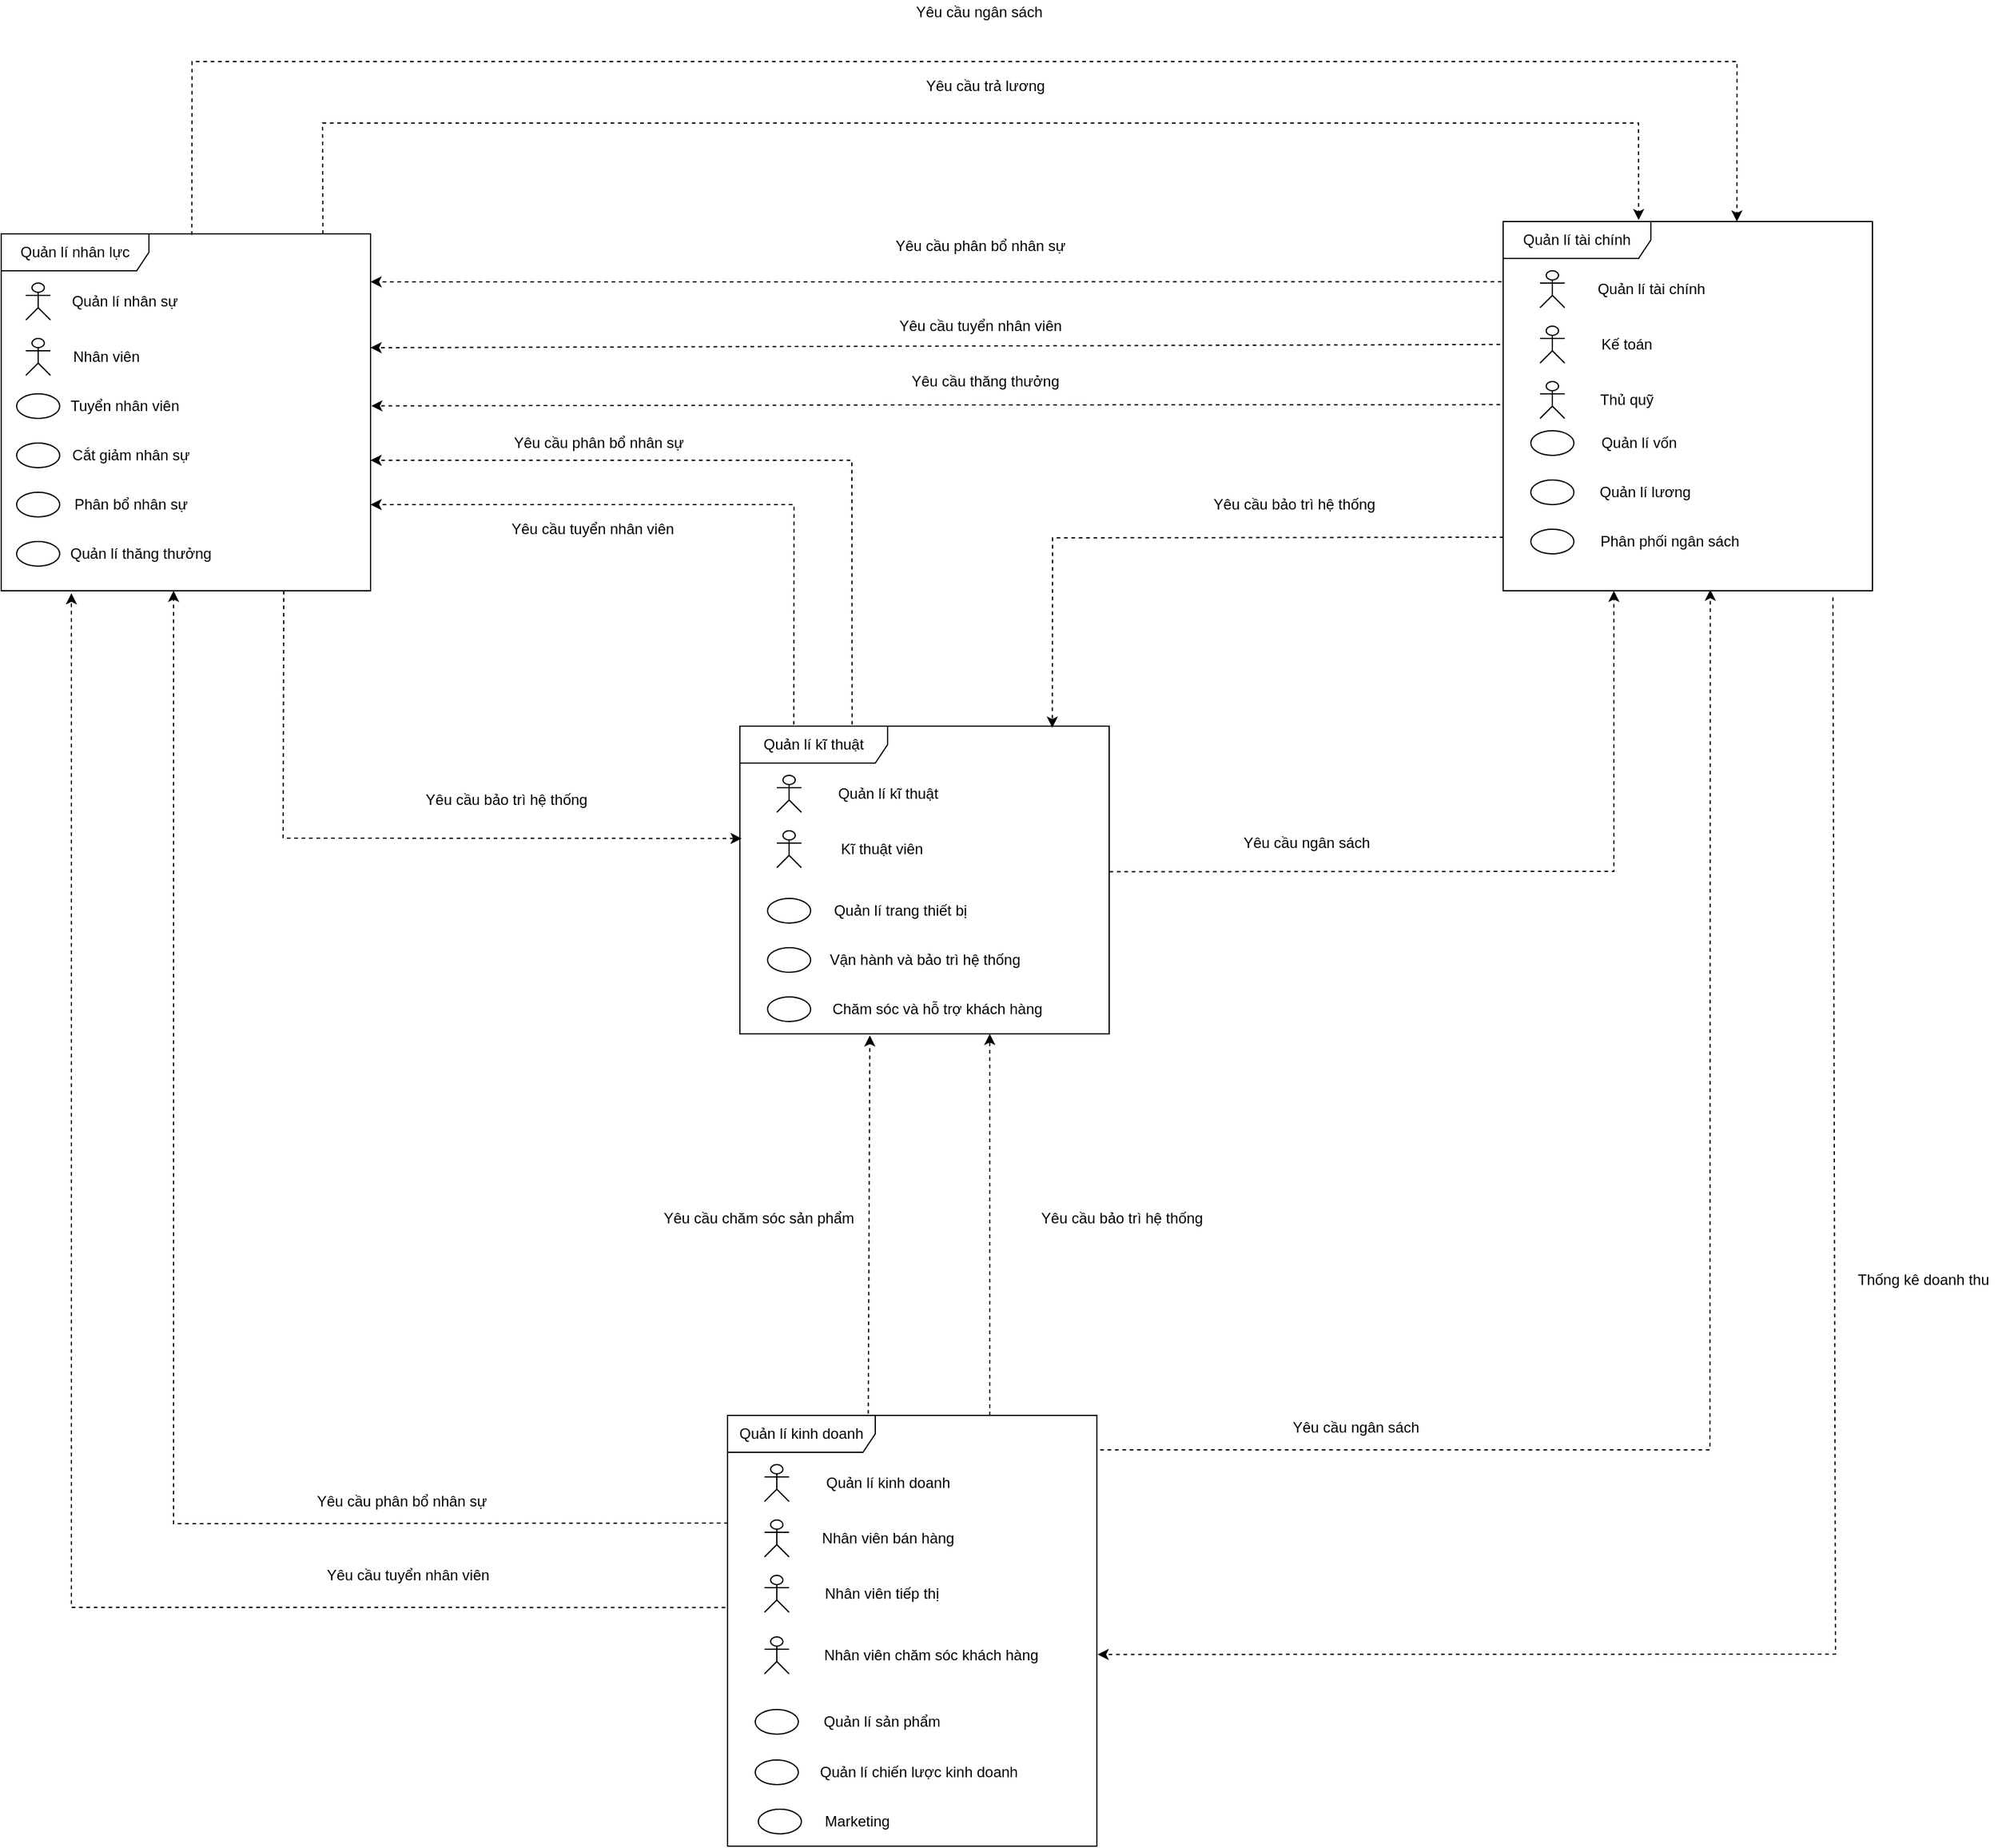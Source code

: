 <mxfile version="16.0.0" type="device" pages="2"><diagram id="Aiqp42n3-vwArL701H35" name="Page-1"><mxGraphModel dx="1865" dy="1725" grid="1" gridSize="10" guides="1" tooltips="1" connect="1" arrows="1" fold="1" page="1" pageScale="1" pageWidth="827" pageHeight="1169" math="0" shadow="0"><root><mxCell id="0"/><mxCell id="1" parent="0"/><mxCell id="BWvEr_iDhGtHw-XIhJjk-197" value="Quản lí nhân lực" style="shape=umlFrame;whiteSpace=wrap;html=1;width=120;height=30;" parent="1" vertex="1"><mxGeometry x="-320" y="170" width="300" height="290" as="geometry"/></mxCell><mxCell id="BWvEr_iDhGtHw-XIhJjk-198" value="" style="shape=umlActor;verticalLabelPosition=bottom;verticalAlign=top;html=1;" parent="1" vertex="1"><mxGeometry x="-300" y="210" width="20" height="30" as="geometry"/></mxCell><mxCell id="BWvEr_iDhGtHw-XIhJjk-199" value="Quản lí nhân sự" style="text;html=1;align=center;verticalAlign=middle;resizable=0;points=[];autosize=1;strokeColor=none;fillColor=none;" parent="1" vertex="1"><mxGeometry x="-270" y="215" width="100" height="20" as="geometry"/></mxCell><mxCell id="BWvEr_iDhGtHw-XIhJjk-200" value="" style="shape=umlActor;verticalLabelPosition=bottom;verticalAlign=top;html=1;" parent="1" vertex="1"><mxGeometry x="-300" y="255" width="20" height="30" as="geometry"/></mxCell><mxCell id="BWvEr_iDhGtHw-XIhJjk-201" value="&lt;div&gt;Nhân viên&lt;/div&gt;" style="text;html=1;align=center;verticalAlign=middle;resizable=0;points=[];autosize=1;strokeColor=none;fillColor=none;" parent="1" vertex="1"><mxGeometry x="-270" y="260" width="70" height="20" as="geometry"/></mxCell><mxCell id="BWvEr_iDhGtHw-XIhJjk-202" value="" style="ellipse;whiteSpace=wrap;html=1;" parent="1" vertex="1"><mxGeometry x="-307.5" y="300" width="35" height="20" as="geometry"/></mxCell><mxCell id="BWvEr_iDhGtHw-XIhJjk-203" value="Tuyển nhân viên" style="text;html=1;align=center;verticalAlign=middle;resizable=0;points=[];autosize=1;strokeColor=none;fillColor=none;" parent="1" vertex="1"><mxGeometry x="-270" y="300" width="100" height="20" as="geometry"/></mxCell><mxCell id="BWvEr_iDhGtHw-XIhJjk-204" value="" style="ellipse;whiteSpace=wrap;html=1;" parent="1" vertex="1"><mxGeometry x="-307.5" y="340" width="35" height="20" as="geometry"/></mxCell><mxCell id="BWvEr_iDhGtHw-XIhJjk-205" value="Cắt giảm nhân sự" style="text;html=1;align=center;verticalAlign=middle;resizable=0;points=[];autosize=1;strokeColor=none;fillColor=none;" parent="1" vertex="1"><mxGeometry x="-270" y="340" width="110" height="20" as="geometry"/></mxCell><mxCell id="BWvEr_iDhGtHw-XIhJjk-206" value="" style="ellipse;whiteSpace=wrap;html=1;" parent="1" vertex="1"><mxGeometry x="-307.5" y="380" width="35" height="20" as="geometry"/></mxCell><mxCell id="BWvEr_iDhGtHw-XIhJjk-207" value="Phân bổ nhân sự" style="text;html=1;align=center;verticalAlign=middle;resizable=0;points=[];autosize=1;strokeColor=none;fillColor=none;" parent="1" vertex="1"><mxGeometry x="-270" y="380" width="110" height="20" as="geometry"/></mxCell><mxCell id="BWvEr_iDhGtHw-XIhJjk-234" value="Quản lí tài chính" style="shape=umlFrame;whiteSpace=wrap;html=1;width=120;height=30;" parent="1" vertex="1"><mxGeometry x="900" y="160" width="300" height="300" as="geometry"/></mxCell><mxCell id="BWvEr_iDhGtHw-XIhJjk-235" value="" style="shape=umlActor;verticalLabelPosition=bottom;verticalAlign=top;html=1;" parent="1" vertex="1"><mxGeometry x="930" y="200" width="20" height="30" as="geometry"/></mxCell><mxCell id="BWvEr_iDhGtHw-XIhJjk-236" value="Quản lí tài chính" style="text;html=1;align=center;verticalAlign=middle;resizable=0;points=[];autosize=1;strokeColor=none;fillColor=none;" parent="1" vertex="1"><mxGeometry x="970" y="205" width="100" height="20" as="geometry"/></mxCell><mxCell id="BWvEr_iDhGtHw-XIhJjk-237" value="" style="shape=umlActor;verticalLabelPosition=bottom;verticalAlign=top;html=1;" parent="1" vertex="1"><mxGeometry x="930" y="245" width="20" height="30" as="geometry"/></mxCell><mxCell id="BWvEr_iDhGtHw-XIhJjk-238" value="Kế toán" style="text;html=1;align=center;verticalAlign=middle;resizable=0;points=[];autosize=1;strokeColor=none;fillColor=none;" parent="1" vertex="1"><mxGeometry x="970" y="250" width="60" height="20" as="geometry"/></mxCell><mxCell id="BWvEr_iDhGtHw-XIhJjk-239" value="" style="ellipse;whiteSpace=wrap;html=1;" parent="1" vertex="1"><mxGeometry x="922.5" y="330" width="35" height="20" as="geometry"/></mxCell><mxCell id="BWvEr_iDhGtHw-XIhJjk-240" value="Quản lí vốn" style="text;html=1;align=center;verticalAlign=middle;resizable=0;points=[];autosize=1;strokeColor=none;fillColor=none;" parent="1" vertex="1"><mxGeometry x="975" y="330" width="70" height="20" as="geometry"/></mxCell><mxCell id="BWvEr_iDhGtHw-XIhJjk-241" value="" style="ellipse;whiteSpace=wrap;html=1;" parent="1" vertex="1"><mxGeometry x="922.5" y="370" width="35" height="20" as="geometry"/></mxCell><mxCell id="BWvEr_iDhGtHw-XIhJjk-242" value="Quản lí lương" style="text;html=1;align=center;verticalAlign=middle;resizable=0;points=[];autosize=1;strokeColor=none;fillColor=none;" parent="1" vertex="1"><mxGeometry x="970" y="370" width="90" height="20" as="geometry"/></mxCell><mxCell id="BWvEr_iDhGtHw-XIhJjk-243" value="" style="shape=umlActor;verticalLabelPosition=bottom;verticalAlign=top;html=1;" parent="1" vertex="1"><mxGeometry x="930" y="290" width="20" height="30" as="geometry"/></mxCell><mxCell id="BWvEr_iDhGtHw-XIhJjk-244" value="Thủ quỹ" style="text;html=1;align=center;verticalAlign=middle;resizable=0;points=[];autosize=1;strokeColor=none;fillColor=none;" parent="1" vertex="1"><mxGeometry x="970" y="295" width="60" height="20" as="geometry"/></mxCell><mxCell id="BWvEr_iDhGtHw-XIhJjk-245" value="" style="ellipse;whiteSpace=wrap;html=1;" parent="1" vertex="1"><mxGeometry x="922.5" y="410" width="35" height="20" as="geometry"/></mxCell><mxCell id="BWvEr_iDhGtHw-XIhJjk-246" value="Phân phối ngân sách" style="text;html=1;align=center;verticalAlign=middle;resizable=0;points=[];autosize=1;strokeColor=none;fillColor=none;" parent="1" vertex="1"><mxGeometry x="970" y="410" width="130" height="20" as="geometry"/></mxCell><mxCell id="BWvEr_iDhGtHw-XIhJjk-269" value="Quản lí kĩ thuật" style="shape=umlFrame;whiteSpace=wrap;html=1;width=120;height=30;" parent="1" vertex="1"><mxGeometry x="280" y="570" width="300" height="250" as="geometry"/></mxCell><mxCell id="BWvEr_iDhGtHw-XIhJjk-270" value="" style="shape=umlActor;verticalLabelPosition=bottom;verticalAlign=top;html=1;" parent="1" vertex="1"><mxGeometry x="310" y="610" width="20" height="30" as="geometry"/></mxCell><mxCell id="BWvEr_iDhGtHw-XIhJjk-271" value="Quản lí kĩ thuật" style="text;html=1;align=center;verticalAlign=middle;resizable=0;points=[];autosize=1;strokeColor=none;fillColor=none;" parent="1" vertex="1"><mxGeometry x="355" y="615" width="90" height="20" as="geometry"/></mxCell><mxCell id="BWvEr_iDhGtHw-XIhJjk-272" value="" style="shape=umlActor;verticalLabelPosition=bottom;verticalAlign=top;html=1;" parent="1" vertex="1"><mxGeometry x="310" y="655" width="20" height="30" as="geometry"/></mxCell><mxCell id="BWvEr_iDhGtHw-XIhJjk-273" value="Kĩ thuật viên" style="text;html=1;align=center;verticalAlign=middle;resizable=0;points=[];autosize=1;strokeColor=none;fillColor=none;" parent="1" vertex="1"><mxGeometry x="355" y="660" width="80" height="20" as="geometry"/></mxCell><mxCell id="BWvEr_iDhGtHw-XIhJjk-274" value="" style="ellipse;whiteSpace=wrap;html=1;" parent="1" vertex="1"><mxGeometry x="302.5" y="710" width="35" height="20" as="geometry"/></mxCell><mxCell id="BWvEr_iDhGtHw-XIhJjk-275" value="Quản lí trang thiết bị" style="text;html=1;align=center;verticalAlign=middle;resizable=0;points=[];autosize=1;strokeColor=none;fillColor=none;" parent="1" vertex="1"><mxGeometry x="350" y="710" width="120" height="20" as="geometry"/></mxCell><mxCell id="BWvEr_iDhGtHw-XIhJjk-276" value="" style="ellipse;whiteSpace=wrap;html=1;" parent="1" vertex="1"><mxGeometry x="302.5" y="750" width="35" height="20" as="geometry"/></mxCell><mxCell id="BWvEr_iDhGtHw-XIhJjk-277" value="Vận hành và bảo trì hệ thống" style="text;html=1;align=center;verticalAlign=middle;resizable=0;points=[];autosize=1;strokeColor=none;fillColor=none;" parent="1" vertex="1"><mxGeometry x="350" y="750" width="160" height="20" as="geometry"/></mxCell><mxCell id="BWvEr_iDhGtHw-XIhJjk-278" value="" style="ellipse;whiteSpace=wrap;html=1;" parent="1" vertex="1"><mxGeometry x="302.5" y="790" width="35" height="20" as="geometry"/></mxCell><mxCell id="BWvEr_iDhGtHw-XIhJjk-279" value="Chăm sóc và hỗ trợ khách hàng" style="text;html=1;align=center;verticalAlign=middle;resizable=0;points=[];autosize=1;strokeColor=none;fillColor=none;" parent="1" vertex="1"><mxGeometry x="350" y="790" width="180" height="20" as="geometry"/></mxCell><mxCell id="BWvEr_iDhGtHw-XIhJjk-281" value="Quản lí kinh doanh" style="shape=umlFrame;whiteSpace=wrap;html=1;width=120;height=30;" parent="1" vertex="1"><mxGeometry x="270" y="1130" width="300" height="350" as="geometry"/></mxCell><mxCell id="BWvEr_iDhGtHw-XIhJjk-282" value="" style="shape=umlActor;verticalLabelPosition=bottom;verticalAlign=top;html=1;" parent="1" vertex="1"><mxGeometry x="300" y="1170" width="20" height="30" as="geometry"/></mxCell><mxCell id="BWvEr_iDhGtHw-XIhJjk-283" value="Quản lí kinh doanh" style="text;html=1;align=center;verticalAlign=middle;resizable=0;points=[];autosize=1;strokeColor=none;fillColor=none;" parent="1" vertex="1"><mxGeometry x="345" y="1175" width="110" height="20" as="geometry"/></mxCell><mxCell id="BWvEr_iDhGtHw-XIhJjk-284" value="" style="shape=umlActor;verticalLabelPosition=bottom;verticalAlign=top;html=1;" parent="1" vertex="1"><mxGeometry x="300" y="1215" width="20" height="30" as="geometry"/></mxCell><mxCell id="BWvEr_iDhGtHw-XIhJjk-285" value="Nhân viên bán hàng" style="text;html=1;align=center;verticalAlign=middle;resizable=0;points=[];autosize=1;strokeColor=none;fillColor=none;" parent="1" vertex="1"><mxGeometry x="340" y="1220" width="120" height="20" as="geometry"/></mxCell><mxCell id="BWvEr_iDhGtHw-XIhJjk-286" value="" style="ellipse;whiteSpace=wrap;html=1;" parent="1" vertex="1"><mxGeometry x="292.5" y="1369" width="35" height="20" as="geometry"/></mxCell><mxCell id="BWvEr_iDhGtHw-XIhJjk-287" value="Quản lí sản phẩm" style="text;html=1;align=center;verticalAlign=middle;resizable=0;points=[];autosize=1;strokeColor=none;fillColor=none;" parent="1" vertex="1"><mxGeometry x="340" y="1369" width="110" height="20" as="geometry"/></mxCell><mxCell id="BWvEr_iDhGtHw-XIhJjk-288" value="" style="ellipse;whiteSpace=wrap;html=1;" parent="1" vertex="1"><mxGeometry x="292.5" y="1410" width="35" height="20" as="geometry"/></mxCell><mxCell id="BWvEr_iDhGtHw-XIhJjk-289" value="Quản lí chiến lược kinh doanh" style="text;html=1;align=center;verticalAlign=middle;resizable=0;points=[];autosize=1;strokeColor=none;fillColor=none;" parent="1" vertex="1"><mxGeometry x="340" y="1410" width="170" height="20" as="geometry"/></mxCell><mxCell id="BWvEr_iDhGtHw-XIhJjk-290" value="" style="shape=umlActor;verticalLabelPosition=bottom;verticalAlign=top;html=1;" parent="1" vertex="1"><mxGeometry x="300" y="1260" width="20" height="30" as="geometry"/></mxCell><mxCell id="BWvEr_iDhGtHw-XIhJjk-291" value="Nhân viên tiếp thị" style="text;html=1;align=center;verticalAlign=middle;resizable=0;points=[];autosize=1;strokeColor=none;fillColor=none;" parent="1" vertex="1"><mxGeometry x="345" y="1265" width="100" height="20" as="geometry"/></mxCell><mxCell id="BWvEr_iDhGtHw-XIhJjk-292" value="" style="shape=umlActor;verticalLabelPosition=bottom;verticalAlign=top;html=1;" parent="1" vertex="1"><mxGeometry x="300" y="1310" width="20" height="30" as="geometry"/></mxCell><mxCell id="BWvEr_iDhGtHw-XIhJjk-293" value="Nhân viên chăm sóc khách hàng" style="text;html=1;align=center;verticalAlign=middle;resizable=0;points=[];autosize=1;strokeColor=none;fillColor=none;" parent="1" vertex="1"><mxGeometry x="340" y="1315" width="190" height="20" as="geometry"/></mxCell><mxCell id="BWvEr_iDhGtHw-XIhJjk-294" value="" style="ellipse;whiteSpace=wrap;html=1;" parent="1" vertex="1"><mxGeometry x="295" y="1450" width="35" height="20" as="geometry"/></mxCell><mxCell id="BWvEr_iDhGtHw-XIhJjk-295" value="Marketing" style="text;html=1;align=center;verticalAlign=middle;resizable=0;points=[];autosize=1;strokeColor=none;fillColor=none;" parent="1" vertex="1"><mxGeometry x="340" y="1450" width="70" height="20" as="geometry"/></mxCell><mxCell id="BWvEr_iDhGtHw-XIhJjk-296" value="" style="endArrow=classic;html=1;rounded=0;exitX=0.765;exitY=1;exitDx=0;exitDy=0;exitPerimeter=0;entryX=0.005;entryY=0.365;entryDx=0;entryDy=0;entryPerimeter=0;dashed=1;" parent="1" source="BWvEr_iDhGtHw-XIhJjk-197" target="BWvEr_iDhGtHw-XIhJjk-269" edge="1"><mxGeometry width="50" height="50" relative="1" as="geometry"><mxPoint x="80" y="630" as="sourcePoint"/><mxPoint x="130" y="580" as="targetPoint"/><Array as="points"><mxPoint x="-91" y="661"/></Array></mxGeometry></mxCell><mxCell id="BWvEr_iDhGtHw-XIhJjk-297" value="Yêu cầu bảo trì hệ thống" style="text;html=1;align=center;verticalAlign=middle;resizable=0;points=[];autosize=1;strokeColor=none;fillColor=none;rotation=0;" parent="1" vertex="1"><mxGeometry x="20" y="620" width="140" height="20" as="geometry"/></mxCell><mxCell id="BWvEr_iDhGtHw-XIhJjk-298" value="" style="endArrow=classic;html=1;rounded=0;dashed=1;exitX=0.001;exitY=0.855;exitDx=0;exitDy=0;exitPerimeter=0;entryX=0.846;entryY=0.005;entryDx=0;entryDy=0;entryPerimeter=0;" parent="1" source="BWvEr_iDhGtHw-XIhJjk-234" target="BWvEr_iDhGtHw-XIhJjk-269" edge="1"><mxGeometry width="50" height="50" relative="1" as="geometry"><mxPoint x="540" y="630" as="sourcePoint"/><mxPoint x="590" y="580" as="targetPoint"/><Array as="points"><mxPoint x="534" y="417"/></Array></mxGeometry></mxCell><mxCell id="BWvEr_iDhGtHw-XIhJjk-299" value="Yêu cầu bảo trì hệ thống" style="text;html=1;align=center;verticalAlign=middle;resizable=0;points=[];autosize=1;strokeColor=none;fillColor=none;rotation=0;" parent="1" vertex="1"><mxGeometry x="660" y="380" width="140" height="20" as="geometry"/></mxCell><mxCell id="BWvEr_iDhGtHw-XIhJjk-301" value="" style="endArrow=classic;html=1;rounded=0;dashed=1;" parent="1" edge="1"><mxGeometry width="50" height="50" relative="1" as="geometry"><mxPoint x="483" y="1130" as="sourcePoint"/><mxPoint x="483" y="820" as="targetPoint"/></mxGeometry></mxCell><mxCell id="BWvEr_iDhGtHw-XIhJjk-302" value="Yêu cầu bảo trì hệ thống" style="text;html=1;align=center;verticalAlign=middle;resizable=0;points=[];autosize=1;strokeColor=none;fillColor=none;" parent="1" vertex="1"><mxGeometry x="520" y="960" width="140" height="20" as="geometry"/></mxCell><mxCell id="BWvEr_iDhGtHw-XIhJjk-303" value="" style="endArrow=classic;html=1;rounded=0;dashed=1;entryX=0.3;entryY=1;entryDx=0;entryDy=0;entryPerimeter=0;exitX=1.001;exitY=0.473;exitDx=0;exitDy=0;exitPerimeter=0;" parent="1" source="BWvEr_iDhGtHw-XIhJjk-269" target="BWvEr_iDhGtHw-XIhJjk-234" edge="1"><mxGeometry width="50" height="50" relative="1" as="geometry"><mxPoint x="540" y="970" as="sourcePoint"/><mxPoint x="590" y="920" as="targetPoint"/><Array as="points"><mxPoint x="990" y="688"/></Array></mxGeometry></mxCell><mxCell id="BWvEr_iDhGtHw-XIhJjk-304" value="Yêu cầu ngân sách" style="text;html=1;align=center;verticalAlign=middle;resizable=0;points=[];autosize=1;strokeColor=none;fillColor=none;rotation=0;" parent="1" vertex="1"><mxGeometry x="680" y="655" width="120" height="20" as="geometry"/></mxCell><mxCell id="BWvEr_iDhGtHw-XIhJjk-305" value="" style="endArrow=classic;html=1;rounded=0;dashed=1;exitX=1.009;exitY=0.08;exitDx=0;exitDy=0;exitPerimeter=0;entryX=0.561;entryY=0.997;entryDx=0;entryDy=0;entryPerimeter=0;" parent="1" source="BWvEr_iDhGtHw-XIhJjk-281" target="BWvEr_iDhGtHw-XIhJjk-234" edge="1"><mxGeometry width="50" height="50" relative="1" as="geometry"><mxPoint x="450" y="940" as="sourcePoint"/><mxPoint x="500" y="890" as="targetPoint"/><Array as="points"><mxPoint x="1068" y="1158"/></Array></mxGeometry></mxCell><mxCell id="BWvEr_iDhGtHw-XIhJjk-306" value="Yêu cầu ngân sách" style="text;html=1;align=center;verticalAlign=middle;resizable=0;points=[];autosize=1;strokeColor=none;fillColor=none;" parent="1" vertex="1"><mxGeometry x="720" y="1130" width="120" height="20" as="geometry"/></mxCell><mxCell id="BWvEr_iDhGtHw-XIhJjk-307" value="" style="endArrow=classic;html=1;rounded=0;dashed=1;exitX=0.304;exitY=-0.005;exitDx=0;exitDy=0;exitPerimeter=0;" parent="1" source="BWvEr_iDhGtHw-XIhJjk-269" edge="1"><mxGeometry width="50" height="50" relative="1" as="geometry"><mxPoint x="340" y="500" as="sourcePoint"/><mxPoint x="-20" y="354" as="targetPoint"/><Array as="points"><mxPoint x="371" y="354"/></Array></mxGeometry></mxCell><mxCell id="BWvEr_iDhGtHw-XIhJjk-308" value="Yêu cầu phân bổ nhân sự" style="text;html=1;align=center;verticalAlign=middle;resizable=0;points=[];autosize=1;strokeColor=none;fillColor=none;" parent="1" vertex="1"><mxGeometry x="90" y="330" width="150" height="20" as="geometry"/></mxCell><mxCell id="BWvEr_iDhGtHw-XIhJjk-309" value="" style="endArrow=classic;html=1;rounded=0;dashed=1;exitX=0.146;exitY=-0.005;exitDx=0;exitDy=0;exitPerimeter=0;" parent="1" source="BWvEr_iDhGtHw-XIhJjk-269" edge="1"><mxGeometry width="50" height="50" relative="1" as="geometry"><mxPoint x="340" y="500" as="sourcePoint"/><mxPoint x="-20" y="390" as="targetPoint"/><Array as="points"><mxPoint x="324" y="390"/></Array></mxGeometry></mxCell><mxCell id="BWvEr_iDhGtHw-XIhJjk-310" value="Yêu cầu tuyển nhân viên" style="text;html=1;align=center;verticalAlign=middle;resizable=0;points=[];autosize=1;strokeColor=none;fillColor=none;" parent="1" vertex="1"><mxGeometry x="90" y="400" width="140" height="20" as="geometry"/></mxCell><mxCell id="BWvEr_iDhGtHw-XIhJjk-311" value="" style="endArrow=classic;html=1;rounded=0;dashed=1;exitX=-0.004;exitY=0.163;exitDx=0;exitDy=0;exitPerimeter=0;" parent="1" source="BWvEr_iDhGtHw-XIhJjk-234" edge="1"><mxGeometry width="50" height="50" relative="1" as="geometry"><mxPoint x="490" y="500" as="sourcePoint"/><mxPoint x="-20" y="209" as="targetPoint"/></mxGeometry></mxCell><mxCell id="BWvEr_iDhGtHw-XIhJjk-312" value="Yêu cầu phân bổ nhân sự" style="text;html=1;align=center;verticalAlign=middle;resizable=0;points=[];autosize=1;strokeColor=none;fillColor=none;" parent="1" vertex="1"><mxGeometry x="400" y="170" width="150" height="20" as="geometry"/></mxCell><mxCell id="BWvEr_iDhGtHw-XIhJjk-313" value="" style="endArrow=classic;html=1;rounded=0;dashed=1;exitX=-0.008;exitY=0.333;exitDx=0;exitDy=0;exitPerimeter=0;entryX=1;entryY=0.319;entryDx=0;entryDy=0;entryPerimeter=0;" parent="1" source="BWvEr_iDhGtHw-XIhJjk-234" target="BWvEr_iDhGtHw-XIhJjk-197" edge="1"><mxGeometry width="50" height="50" relative="1" as="geometry"><mxPoint x="490" y="500" as="sourcePoint"/><mxPoint x="540" y="450" as="targetPoint"/></mxGeometry></mxCell><mxCell id="BWvEr_iDhGtHw-XIhJjk-314" value="Yêu cầu tuyển nhân viên" style="text;html=1;align=center;verticalAlign=middle;resizable=0;points=[];autosize=1;strokeColor=none;fillColor=none;" parent="1" vertex="1"><mxGeometry x="405" y="235" width="140" height="20" as="geometry"/></mxCell><mxCell id="BWvEr_iDhGtHw-XIhJjk-315" value="" style="endArrow=classic;html=1;rounded=0;dashed=1;exitX=0.893;exitY=1.018;exitDx=0;exitDy=0;exitPerimeter=0;entryX=1.002;entryY=0.555;entryDx=0;entryDy=0;entryPerimeter=0;" parent="1" source="BWvEr_iDhGtHw-XIhJjk-234" target="BWvEr_iDhGtHw-XIhJjk-281" edge="1"><mxGeometry width="50" height="50" relative="1" as="geometry"><mxPoint x="450" y="820" as="sourcePoint"/><mxPoint x="500" y="770" as="targetPoint"/><Array as="points"><mxPoint x="1170" y="1324"/></Array></mxGeometry></mxCell><mxCell id="BWvEr_iDhGtHw-XIhJjk-316" value="Thống kê doanh thu" style="text;html=1;align=center;verticalAlign=middle;resizable=0;points=[];autosize=1;strokeColor=none;fillColor=none;" parent="1" vertex="1"><mxGeometry x="1181" y="1010" width="120" height="20" as="geometry"/></mxCell><mxCell id="BWvEr_iDhGtHw-XIhJjk-317" value="" style="endArrow=classic;html=1;rounded=0;dashed=1;exitX=0.001;exitY=0.25;exitDx=0;exitDy=0;exitPerimeter=0;" parent="1" source="BWvEr_iDhGtHw-XIhJjk-281" edge="1"><mxGeometry width="50" height="50" relative="1" as="geometry"><mxPoint x="390" y="800" as="sourcePoint"/><mxPoint x="-180" y="460" as="targetPoint"/><Array as="points"><mxPoint x="-180" y="1218"/></Array></mxGeometry></mxCell><mxCell id="BWvEr_iDhGtHw-XIhJjk-318" value="Yêu cầu phân bổ nhân sự" style="text;html=1;align=center;verticalAlign=middle;resizable=0;points=[];autosize=1;strokeColor=none;fillColor=none;" parent="1" vertex="1"><mxGeometry x="-70" y="1190" width="150" height="20" as="geometry"/></mxCell><mxCell id="BWvEr_iDhGtHw-XIhJjk-319" value="" style="endArrow=classic;html=1;rounded=0;dashed=1;exitX=-0.006;exitY=0.446;exitDx=0;exitDy=0;exitPerimeter=0;entryX=0.19;entryY=1.007;entryDx=0;entryDy=0;entryPerimeter=0;" parent="1" source="BWvEr_iDhGtHw-XIhJjk-281" target="BWvEr_iDhGtHw-XIhJjk-197" edge="1"><mxGeometry width="50" height="50" relative="1" as="geometry"><mxPoint x="390" y="800" as="sourcePoint"/><mxPoint x="440" y="750" as="targetPoint"/><Array as="points"><mxPoint x="-263" y="1286"/></Array></mxGeometry></mxCell><mxCell id="BWvEr_iDhGtHw-XIhJjk-320" value="Yêu cầu tuyển nhân viên" style="text;html=1;align=center;verticalAlign=middle;resizable=0;points=[];autosize=1;strokeColor=none;fillColor=none;" parent="1" vertex="1"><mxGeometry x="-60" y="1250" width="140" height="20" as="geometry"/></mxCell><mxCell id="BWvEr_iDhGtHw-XIhJjk-321" value="" style="endArrow=classic;html=1;rounded=0;dashed=1;exitX=0.871;exitY=0;exitDx=0;exitDy=0;exitPerimeter=0;entryX=0.367;entryY=-0.004;entryDx=0;entryDy=0;entryPerimeter=0;" parent="1" source="BWvEr_iDhGtHw-XIhJjk-197" target="BWvEr_iDhGtHw-XIhJjk-234" edge="1"><mxGeometry width="50" height="50" relative="1" as="geometry"><mxPoint x="250" y="390" as="sourcePoint"/><mxPoint x="300" y="340" as="targetPoint"/><Array as="points"><mxPoint x="-59" y="80"/><mxPoint x="1010" y="80"/></Array></mxGeometry></mxCell><mxCell id="BWvEr_iDhGtHw-XIhJjk-322" value="Yêu cầu trả lương" style="text;html=1;align=center;verticalAlign=middle;resizable=0;points=[];autosize=1;strokeColor=none;fillColor=none;" parent="1" vertex="1"><mxGeometry x="424" y="40" width="110" height="20" as="geometry"/></mxCell><mxCell id="BWvEr_iDhGtHw-XIhJjk-323" value="" style="endArrow=classic;html=1;rounded=0;dashed=1;exitX=-0.008;exitY=0.496;exitDx=0;exitDy=0;exitPerimeter=0;entryX=1.002;entryY=0.482;entryDx=0;entryDy=0;entryPerimeter=0;" parent="1" source="BWvEr_iDhGtHw-XIhJjk-234" target="BWvEr_iDhGtHw-XIhJjk-197" edge="1"><mxGeometry width="50" height="50" relative="1" as="geometry"><mxPoint x="370" y="340" as="sourcePoint"/><mxPoint x="-20" y="295" as="targetPoint"/><Array as="points"><mxPoint x="430" y="309"/></Array></mxGeometry></mxCell><mxCell id="BWvEr_iDhGtHw-XIhJjk-325" value="" style="endArrow=classic;html=1;rounded=0;dashed=1;exitX=0.516;exitY=0.003;exitDx=0;exitDy=0;exitPerimeter=0;entryX=0.633;entryY=0;entryDx=0;entryDy=0;entryPerimeter=0;" parent="1" source="BWvEr_iDhGtHw-XIhJjk-197" target="BWvEr_iDhGtHw-XIhJjk-234" edge="1"><mxGeometry width="50" height="50" relative="1" as="geometry"><mxPoint x="260" y="440" as="sourcePoint"/><mxPoint x="310" y="390" as="targetPoint"/><Array as="points"><mxPoint x="-165" y="30"/><mxPoint x="1090" y="30"/></Array></mxGeometry></mxCell><mxCell id="BWvEr_iDhGtHw-XIhJjk-326" value="Yêu cầu ngân sách" style="text;html=1;align=center;verticalAlign=middle;resizable=0;points=[];autosize=1;strokeColor=none;fillColor=none;" parent="1" vertex="1"><mxGeometry x="414" y="-20" width="120" height="20" as="geometry"/></mxCell><mxCell id="BWvEr_iDhGtHw-XIhJjk-327" value="Yêu cầu thăng thưởng" style="text;html=1;align=center;verticalAlign=middle;resizable=0;points=[];autosize=1;strokeColor=none;fillColor=none;" parent="1" vertex="1"><mxGeometry x="414" y="280" width="130" height="20" as="geometry"/></mxCell><mxCell id="BWvEr_iDhGtHw-XIhJjk-328" value="" style="ellipse;whiteSpace=wrap;html=1;" parent="1" vertex="1"><mxGeometry x="-307.5" y="420" width="35" height="20" as="geometry"/></mxCell><mxCell id="BWvEr_iDhGtHw-XIhJjk-329" value="Quản lí thăng thưởng" style="text;html=1;align=center;verticalAlign=middle;resizable=0;points=[];autosize=1;strokeColor=none;fillColor=none;" parent="1" vertex="1"><mxGeometry x="-272.5" y="420" width="130" height="20" as="geometry"/></mxCell><mxCell id="BWvEr_iDhGtHw-XIhJjk-332" value="" style="endArrow=classic;html=1;rounded=0;dashed=1;entryX=0.352;entryY=1.005;entryDx=0;entryDy=0;entryPerimeter=0;exitX=0.381;exitY=-0.004;exitDx=0;exitDy=0;exitPerimeter=0;" parent="1" source="BWvEr_iDhGtHw-XIhJjk-281" target="BWvEr_iDhGtHw-XIhJjk-269" edge="1"><mxGeometry width="50" height="50" relative="1" as="geometry"><mxPoint x="400" y="1110" as="sourcePoint"/><mxPoint x="450" y="1060" as="targetPoint"/></mxGeometry></mxCell><mxCell id="BWvEr_iDhGtHw-XIhJjk-333" value="Yêu cầu chăm sóc sản phẩm" style="text;html=1;align=center;verticalAlign=middle;resizable=0;points=[];autosize=1;strokeColor=none;fillColor=none;" parent="1" vertex="1"><mxGeometry x="210" y="960" width="170" height="20" as="geometry"/></mxCell></root></mxGraphModel></diagram><diagram id="KEZFQwLxreLeay1DUpM2" name="Page-2"><mxGraphModel dx="4979" dy="3393" grid="1" gridSize="10" guides="1" tooltips="1" connect="1" arrows="1" fold="1" page="1" pageScale="1" pageWidth="827" pageHeight="1169" math="0" shadow="0"><root><mxCell id="8DBC2mBfRJILgUZmEhcb-0"/><mxCell id="8DBC2mBfRJILgUZmEhcb-1" parent="8DBC2mBfRJILgUZmEhcb-0"/><mxCell id="cyH-AJSiSU9fNTVmsKlX-87" value="" style="verticalAlign=top;align=left;spacingTop=8;spacingLeft=2;spacingRight=12;shape=cube;size=10;direction=south;fontStyle=4;html=1;" parent="8DBC2mBfRJILgUZmEhcb-1" vertex="1"><mxGeometry x="-90" y="-910" width="1240" height="890" as="geometry"/></mxCell><mxCell id="cyH-AJSiSU9fNTVmsKlX-119" value="&lt;div&gt;Module&lt;br&gt;&lt;/div&gt;&lt;div&gt;Quản lí tài chính&lt;/div&gt;" style="shape=umlFrame;whiteSpace=wrap;html=1;width=120;height=30;" parent="8DBC2mBfRJILgUZmEhcb-1" vertex="1"><mxGeometry x="740" y="-840" width="300" height="300" as="geometry"/></mxCell><mxCell id="cyH-AJSiSU9fNTVmsKlX-120" value="" style="shape=umlActor;verticalLabelPosition=bottom;verticalAlign=top;html=1;" parent="8DBC2mBfRJILgUZmEhcb-1" vertex="1"><mxGeometry x="770" y="-795" width="20" height="30" as="geometry"/></mxCell><mxCell id="cyH-AJSiSU9fNTVmsKlX-122" value="" style="shape=umlActor;verticalLabelPosition=bottom;verticalAlign=top;html=1;" parent="8DBC2mBfRJILgUZmEhcb-1" vertex="1"><mxGeometry x="770" y="-750" width="20" height="30" as="geometry"/></mxCell><mxCell id="cyH-AJSiSU9fNTVmsKlX-124" value="" style="ellipse;whiteSpace=wrap;html=1;" parent="8DBC2mBfRJILgUZmEhcb-1" vertex="1"><mxGeometry x="762.5" y="-690" width="35" height="20" as="geometry"/></mxCell><mxCell id="cyH-AJSiSU9fNTVmsKlX-126" value="" style="ellipse;whiteSpace=wrap;html=1;" parent="8DBC2mBfRJILgUZmEhcb-1" vertex="1"><mxGeometry x="762.5" y="-650" width="35" height="20" as="geometry"/></mxCell><mxCell id="cyH-AJSiSU9fNTVmsKlX-130" value="" style="ellipse;whiteSpace=wrap;html=1;" parent="8DBC2mBfRJILgUZmEhcb-1" vertex="1"><mxGeometry x="762.5" y="-610" width="35" height="20" as="geometry"/></mxCell><mxCell id="cyH-AJSiSU9fNTVmsKlX-132" value="&lt;div&gt;Module&lt;br&gt;&lt;/div&gt;&lt;div&gt;Quản lí kĩ thuật&lt;/div&gt;" style="shape=umlFrame;whiteSpace=wrap;html=1;width=120;height=30;" parent="8DBC2mBfRJILgUZmEhcb-1" vertex="1"><mxGeometry x="35" y="-420" width="300" height="250" as="geometry"/></mxCell><mxCell id="cyH-AJSiSU9fNTVmsKlX-133" value="" style="shape=umlActor;verticalLabelPosition=bottom;verticalAlign=top;html=1;" parent="8DBC2mBfRJILgUZmEhcb-1" vertex="1"><mxGeometry x="80" y="-380" width="20" height="30" as="geometry"/></mxCell><mxCell id="cyH-AJSiSU9fNTVmsKlX-134" value="Quản lí kĩ thuật" style="text;html=1;align=center;verticalAlign=middle;resizable=0;points=[];autosize=1;strokeColor=none;fillColor=none;" parent="8DBC2mBfRJILgUZmEhcb-1" vertex="1"><mxGeometry x="125" y="-375" width="90" height="20" as="geometry"/></mxCell><mxCell id="cyH-AJSiSU9fNTVmsKlX-135" value="" style="shape=umlActor;verticalLabelPosition=bottom;verticalAlign=top;html=1;" parent="8DBC2mBfRJILgUZmEhcb-1" vertex="1"><mxGeometry x="80" y="-335" width="20" height="30" as="geometry"/></mxCell><mxCell id="cyH-AJSiSU9fNTVmsKlX-136" value="Kĩ thuật viên" style="text;html=1;align=center;verticalAlign=middle;resizable=0;points=[];autosize=1;strokeColor=none;fillColor=none;" parent="8DBC2mBfRJILgUZmEhcb-1" vertex="1"><mxGeometry x="125" y="-330" width="80" height="20" as="geometry"/></mxCell><mxCell id="cyH-AJSiSU9fNTVmsKlX-137" value="" style="ellipse;whiteSpace=wrap;html=1;" parent="8DBC2mBfRJILgUZmEhcb-1" vertex="1"><mxGeometry x="72.5" y="-280" width="35" height="20" as="geometry"/></mxCell><mxCell id="cyH-AJSiSU9fNTVmsKlX-138" value="Quản lí trang thiết bị" style="text;html=1;align=center;verticalAlign=middle;resizable=0;points=[];autosize=1;strokeColor=none;fillColor=none;" parent="8DBC2mBfRJILgUZmEhcb-1" vertex="1"><mxGeometry x="120" y="-280" width="120" height="20" as="geometry"/></mxCell><mxCell id="cyH-AJSiSU9fNTVmsKlX-139" value="" style="ellipse;whiteSpace=wrap;html=1;" parent="8DBC2mBfRJILgUZmEhcb-1" vertex="1"><mxGeometry x="72.5" y="-240" width="35" height="20" as="geometry"/></mxCell><mxCell id="cyH-AJSiSU9fNTVmsKlX-140" value="Vận hành và bảo trì hệ thống" style="text;html=1;align=center;verticalAlign=middle;resizable=0;points=[];autosize=1;strokeColor=none;fillColor=none;" parent="8DBC2mBfRJILgUZmEhcb-1" vertex="1"><mxGeometry x="120" y="-240" width="160" height="20" as="geometry"/></mxCell><mxCell id="cyH-AJSiSU9fNTVmsKlX-141" value="" style="ellipse;whiteSpace=wrap;html=1;" parent="8DBC2mBfRJILgUZmEhcb-1" vertex="1"><mxGeometry x="72.5" y="-200" width="35" height="20" as="geometry"/></mxCell><mxCell id="cyH-AJSiSU9fNTVmsKlX-142" value="Chăm sóc và hỗ trợ khách hàng" style="text;html=1;align=center;verticalAlign=middle;resizable=0;points=[];autosize=1;strokeColor=none;fillColor=none;" parent="8DBC2mBfRJILgUZmEhcb-1" vertex="1"><mxGeometry x="120" y="-200" width="180" height="20" as="geometry"/></mxCell><mxCell id="cyH-AJSiSU9fNTVmsKlX-143" value="&lt;div&gt;Module&lt;br&gt;&lt;/div&gt;&lt;div&gt;Quản lí kinh doanh&lt;/div&gt;" style="shape=umlFrame;whiteSpace=wrap;html=1;width=120;height=30;" parent="8DBC2mBfRJILgUZmEhcb-1" vertex="1"><mxGeometry x="740" y="-440" width="300" height="350" as="geometry"/></mxCell><mxCell id="cyH-AJSiSU9fNTVmsKlX-144" value="" style="shape=umlActor;verticalLabelPosition=bottom;verticalAlign=top;html=1;" parent="8DBC2mBfRJILgUZmEhcb-1" vertex="1"><mxGeometry x="770" y="-400" width="20" height="30" as="geometry"/></mxCell><mxCell id="cyH-AJSiSU9fNTVmsKlX-145" value="Quản lí kinh doanh" style="text;html=1;align=center;verticalAlign=middle;resizable=0;points=[];autosize=1;strokeColor=none;fillColor=none;" parent="8DBC2mBfRJILgUZmEhcb-1" vertex="1"><mxGeometry x="815" y="-395" width="110" height="20" as="geometry"/></mxCell><mxCell id="cyH-AJSiSU9fNTVmsKlX-146" value="" style="shape=umlActor;verticalLabelPosition=bottom;verticalAlign=top;html=1;" parent="8DBC2mBfRJILgUZmEhcb-1" vertex="1"><mxGeometry x="770" y="-355" width="20" height="30" as="geometry"/></mxCell><mxCell id="cyH-AJSiSU9fNTVmsKlX-147" value="Nhân viên bán hàng" style="text;html=1;align=center;verticalAlign=middle;resizable=0;points=[];autosize=1;strokeColor=none;fillColor=none;" parent="8DBC2mBfRJILgUZmEhcb-1" vertex="1"><mxGeometry x="810" y="-350" width="120" height="20" as="geometry"/></mxCell><mxCell id="cyH-AJSiSU9fNTVmsKlX-148" value="" style="ellipse;whiteSpace=wrap;html=1;" parent="8DBC2mBfRJILgUZmEhcb-1" vertex="1"><mxGeometry x="762.5" y="-201" width="35" height="20" as="geometry"/></mxCell><mxCell id="cyH-AJSiSU9fNTVmsKlX-149" value="Quản lí sản phẩm" style="text;html=1;align=center;verticalAlign=middle;resizable=0;points=[];autosize=1;strokeColor=none;fillColor=none;" parent="8DBC2mBfRJILgUZmEhcb-1" vertex="1"><mxGeometry x="810" y="-201" width="110" height="20" as="geometry"/></mxCell><mxCell id="cyH-AJSiSU9fNTVmsKlX-150" value="" style="ellipse;whiteSpace=wrap;html=1;" parent="8DBC2mBfRJILgUZmEhcb-1" vertex="1"><mxGeometry x="762.5" y="-160" width="35" height="20" as="geometry"/></mxCell><mxCell id="cyH-AJSiSU9fNTVmsKlX-151" value="Quản lí chiến lược kinh doanh" style="text;html=1;align=center;verticalAlign=middle;resizable=0;points=[];autosize=1;strokeColor=none;fillColor=none;" parent="8DBC2mBfRJILgUZmEhcb-1" vertex="1"><mxGeometry x="810" y="-160" width="170" height="20" as="geometry"/></mxCell><mxCell id="cyH-AJSiSU9fNTVmsKlX-152" value="" style="shape=umlActor;verticalLabelPosition=bottom;verticalAlign=top;html=1;" parent="8DBC2mBfRJILgUZmEhcb-1" vertex="1"><mxGeometry x="770" y="-310" width="20" height="30" as="geometry"/></mxCell><mxCell id="cyH-AJSiSU9fNTVmsKlX-153" value="Nhân viên tiếp thị" style="text;html=1;align=center;verticalAlign=middle;resizable=0;points=[];autosize=1;strokeColor=none;fillColor=none;" parent="8DBC2mBfRJILgUZmEhcb-1" vertex="1"><mxGeometry x="815" y="-305" width="100" height="20" as="geometry"/></mxCell><mxCell id="cyH-AJSiSU9fNTVmsKlX-154" value="" style="shape=umlActor;verticalLabelPosition=bottom;verticalAlign=top;html=1;" parent="8DBC2mBfRJILgUZmEhcb-1" vertex="1"><mxGeometry x="770" y="-260" width="20" height="30" as="geometry"/></mxCell><mxCell id="cyH-AJSiSU9fNTVmsKlX-155" value="Nhân viên chăm sóc khách hàng" style="text;html=1;align=center;verticalAlign=middle;resizable=0;points=[];autosize=1;strokeColor=none;fillColor=none;" parent="8DBC2mBfRJILgUZmEhcb-1" vertex="1"><mxGeometry x="810" y="-255" width="190" height="20" as="geometry"/></mxCell><mxCell id="cyH-AJSiSU9fNTVmsKlX-156" value="" style="ellipse;whiteSpace=wrap;html=1;" parent="8DBC2mBfRJILgUZmEhcb-1" vertex="1"><mxGeometry x="765" y="-120" width="35" height="20" as="geometry"/></mxCell><mxCell id="cyH-AJSiSU9fNTVmsKlX-157" value="Marketing" style="text;html=1;align=center;verticalAlign=middle;resizable=0;points=[];autosize=1;strokeColor=none;fillColor=none;" parent="8DBC2mBfRJILgUZmEhcb-1" vertex="1"><mxGeometry x="810" y="-120" width="70" height="20" as="geometry"/></mxCell><mxCell id="Tf0NOUCwQdRdnJldj0X5-0" value="&lt;div&gt;Module&lt;br&gt;&lt;/div&gt;&lt;div&gt;Quản lí nhân lực&lt;/div&gt;" style="shape=umlFrame;whiteSpace=wrap;html=1;width=120;height=30;" parent="8DBC2mBfRJILgUZmEhcb-1" vertex="1"><mxGeometry x="35" y="-825" width="300" height="290" as="geometry"/></mxCell><mxCell id="Tf0NOUCwQdRdnJldj0X5-1" value="" style="shape=umlActor;verticalLabelPosition=bottom;verticalAlign=top;html=1;" parent="8DBC2mBfRJILgUZmEhcb-1" vertex="1"><mxGeometry x="55" y="-785" width="20" height="30" as="geometry"/></mxCell><mxCell id="Tf0NOUCwQdRdnJldj0X5-2" value="Quản lí nhân sự" style="text;html=1;align=center;verticalAlign=middle;resizable=0;points=[];autosize=1;strokeColor=none;fillColor=none;" parent="8DBC2mBfRJILgUZmEhcb-1" vertex="1"><mxGeometry x="85" y="-780" width="100" height="20" as="geometry"/></mxCell><mxCell id="Tf0NOUCwQdRdnJldj0X5-3" value="" style="shape=umlActor;verticalLabelPosition=bottom;verticalAlign=top;html=1;" parent="8DBC2mBfRJILgUZmEhcb-1" vertex="1"><mxGeometry x="55" y="-740" width="20" height="30" as="geometry"/></mxCell><mxCell id="Tf0NOUCwQdRdnJldj0X5-4" value="&lt;div&gt;Nhân viên&lt;/div&gt;" style="text;html=1;align=center;verticalAlign=middle;resizable=0;points=[];autosize=1;strokeColor=none;fillColor=none;" parent="8DBC2mBfRJILgUZmEhcb-1" vertex="1"><mxGeometry x="85" y="-735" width="70" height="20" as="geometry"/></mxCell><mxCell id="Tf0NOUCwQdRdnJldj0X5-5" value="" style="ellipse;whiteSpace=wrap;html=1;" parent="8DBC2mBfRJILgUZmEhcb-1" vertex="1"><mxGeometry x="47.5" y="-695" width="35" height="20" as="geometry"/></mxCell><mxCell id="Tf0NOUCwQdRdnJldj0X5-6" value="Tuyển nhân viên" style="text;html=1;align=center;verticalAlign=middle;resizable=0;points=[];autosize=1;strokeColor=none;fillColor=none;" parent="8DBC2mBfRJILgUZmEhcb-1" vertex="1"><mxGeometry x="85" y="-695" width="100" height="20" as="geometry"/></mxCell><mxCell id="Tf0NOUCwQdRdnJldj0X5-7" value="" style="ellipse;whiteSpace=wrap;html=1;" parent="8DBC2mBfRJILgUZmEhcb-1" vertex="1"><mxGeometry x="47.5" y="-655" width="35" height="20" as="geometry"/></mxCell><mxCell id="Tf0NOUCwQdRdnJldj0X5-8" value="Cắt giảm nhân sự" style="text;html=1;align=center;verticalAlign=middle;resizable=0;points=[];autosize=1;strokeColor=none;fillColor=none;" parent="8DBC2mBfRJILgUZmEhcb-1" vertex="1"><mxGeometry x="85" y="-655" width="110" height="20" as="geometry"/></mxCell><mxCell id="Tf0NOUCwQdRdnJldj0X5-9" value="" style="ellipse;whiteSpace=wrap;html=1;" parent="8DBC2mBfRJILgUZmEhcb-1" vertex="1"><mxGeometry x="47.5" y="-615" width="35" height="20" as="geometry"/></mxCell><mxCell id="Tf0NOUCwQdRdnJldj0X5-19" value="" style="ellipse;whiteSpace=wrap;html=1;" parent="8DBC2mBfRJILgUZmEhcb-1" vertex="1"><mxGeometry x="47.5" y="-575" width="35" height="20" as="geometry"/></mxCell><mxCell id="Tf0NOUCwQdRdnJldj0X5-20" value="Quản lí thăng thưởng" style="text;html=1;align=center;verticalAlign=middle;resizable=0;points=[];autosize=1;strokeColor=none;fillColor=none;" parent="8DBC2mBfRJILgUZmEhcb-1" vertex="1"><mxGeometry x="82.5" y="-575" width="130" height="20" as="geometry"/></mxCell><mxCell id="Tf0NOUCwQdRdnJldj0X5-21" value="Phân bổ nhân sự" style="text;html=1;align=center;verticalAlign=middle;resizable=0;points=[];autosize=1;strokeColor=none;fillColor=none;" parent="8DBC2mBfRJILgUZmEhcb-1" vertex="1"><mxGeometry x="85" y="-610" width="110" height="20" as="geometry"/></mxCell><mxCell id="Tf0NOUCwQdRdnJldj0X5-39" value="Quản lí tài chính" style="text;html=1;align=center;verticalAlign=middle;resizable=0;points=[];autosize=1;strokeColor=none;fillColor=none;" parent="8DBC2mBfRJILgUZmEhcb-1" vertex="1"><mxGeometry x="810" y="-790" width="100" height="20" as="geometry"/></mxCell><mxCell id="Tf0NOUCwQdRdnJldj0X5-40" value="Kế toán" style="text;html=1;align=center;verticalAlign=middle;resizable=0;points=[];autosize=1;strokeColor=none;fillColor=none;" parent="8DBC2mBfRJILgUZmEhcb-1" vertex="1"><mxGeometry x="810" y="-745" width="60" height="20" as="geometry"/></mxCell><mxCell id="mamLXiPTVTJMxfTFLkz0-0" value="Quản lí thăng thưởng" style="text;html=1;align=center;verticalAlign=middle;resizable=0;points=[];autosize=1;strokeColor=none;fillColor=none;" parent="8DBC2mBfRJILgUZmEhcb-1" vertex="1"><mxGeometry x="82.5" y="-575" width="130" height="20" as="geometry"/></mxCell><mxCell id="mamLXiPTVTJMxfTFLkz0-1" value="" style="ellipse;whiteSpace=wrap;html=1;" parent="8DBC2mBfRJILgUZmEhcb-1" vertex="1"><mxGeometry x="47.5" y="-575" width="35" height="20" as="geometry"/></mxCell><mxCell id="mamLXiPTVTJMxfTFLkz0-2" value="" style="ellipse;whiteSpace=wrap;html=1;" parent="8DBC2mBfRJILgUZmEhcb-1" vertex="1"><mxGeometry x="47.5" y="-615" width="35" height="20" as="geometry"/></mxCell><mxCell id="mamLXiPTVTJMxfTFLkz0-3" value="Phân bổ nhân sự" style="text;html=1;align=center;verticalAlign=middle;resizable=0;points=[];autosize=1;strokeColor=none;fillColor=none;" parent="8DBC2mBfRJILgUZmEhcb-1" vertex="1"><mxGeometry x="85" y="-610" width="110" height="20" as="geometry"/></mxCell><mxCell id="mamLXiPTVTJMxfTFLkz0-4" value="Cắt giảm nhân sự" style="text;html=1;align=center;verticalAlign=middle;resizable=0;points=[];autosize=1;strokeColor=none;fillColor=none;" parent="8DBC2mBfRJILgUZmEhcb-1" vertex="1"><mxGeometry x="85" y="-655" width="110" height="20" as="geometry"/></mxCell><mxCell id="mamLXiPTVTJMxfTFLkz0-5" value="" style="ellipse;whiteSpace=wrap;html=1;" parent="8DBC2mBfRJILgUZmEhcb-1" vertex="1"><mxGeometry x="47.5" y="-655" width="35" height="20" as="geometry"/></mxCell><mxCell id="mamLXiPTVTJMxfTFLkz0-6" value="" style="ellipse;whiteSpace=wrap;html=1;" parent="8DBC2mBfRJILgUZmEhcb-1" vertex="1"><mxGeometry x="47.5" y="-695" width="35" height="20" as="geometry"/></mxCell><mxCell id="mamLXiPTVTJMxfTFLkz0-7" value="Tuyển nhân viên" style="text;html=1;align=center;verticalAlign=middle;resizable=0;points=[];autosize=1;strokeColor=none;fillColor=none;" parent="8DBC2mBfRJILgUZmEhcb-1" vertex="1"><mxGeometry x="85" y="-695" width="100" height="20" as="geometry"/></mxCell><mxCell id="mamLXiPTVTJMxfTFLkz0-8" value="&lt;div&gt;Nhân viên&lt;/div&gt;" style="text;html=1;align=center;verticalAlign=middle;resizable=0;points=[];autosize=1;strokeColor=none;fillColor=none;" parent="8DBC2mBfRJILgUZmEhcb-1" vertex="1"><mxGeometry x="85" y="-735" width="70" height="20" as="geometry"/></mxCell><mxCell id="mamLXiPTVTJMxfTFLkz0-17" value="Phân phối ngân sách" style="text;html=1;align=center;verticalAlign=middle;resizable=0;points=[];autosize=1;strokeColor=none;fillColor=none;" parent="8DBC2mBfRJILgUZmEhcb-1" vertex="1"><mxGeometry x="810" y="-585" width="130" height="20" as="geometry"/></mxCell><mxCell id="mamLXiPTVTJMxfTFLkz0-18" value="" style="ellipse;whiteSpace=wrap;html=1;" parent="8DBC2mBfRJILgUZmEhcb-1" vertex="1"><mxGeometry x="762.5" y="-585" width="35" height="20" as="geometry"/></mxCell><mxCell id="mamLXiPTVTJMxfTFLkz0-20" value="Quản lí lương" style="text;html=1;align=center;verticalAlign=middle;resizable=0;points=[];autosize=1;strokeColor=none;fillColor=none;" parent="8DBC2mBfRJILgUZmEhcb-1" vertex="1"><mxGeometry x="810" y="-625" width="90" height="20" as="geometry"/></mxCell><mxCell id="mamLXiPTVTJMxfTFLkz0-21" value="Quản lí vốn" style="text;html=1;align=center;verticalAlign=middle;resizable=0;points=[];autosize=1;strokeColor=none;fillColor=none;" parent="8DBC2mBfRJILgUZmEhcb-1" vertex="1"><mxGeometry x="815" y="-665" width="70" height="20" as="geometry"/></mxCell><mxCell id="mamLXiPTVTJMxfTFLkz0-23" value="Thủ quỹ" style="text;html=1;align=center;verticalAlign=middle;resizable=0;points=[];autosize=1;strokeColor=none;fillColor=none;" parent="8DBC2mBfRJILgUZmEhcb-1" vertex="1"><mxGeometry x="810" y="-700" width="60" height="20" as="geometry"/></mxCell><mxCell id="mamLXiPTVTJMxfTFLkz0-32" value="ERP System" style="text;html=1;align=center;verticalAlign=middle;resizable=0;points=[];autosize=1;strokeColor=none;fillColor=none;fontStyle=1;fontSize=16;" parent="8DBC2mBfRJILgUZmEhcb-1" vertex="1"><mxGeometry x="495" y="-880" width="110" height="20" as="geometry"/></mxCell></root></mxGraphModel></diagram></mxfile>